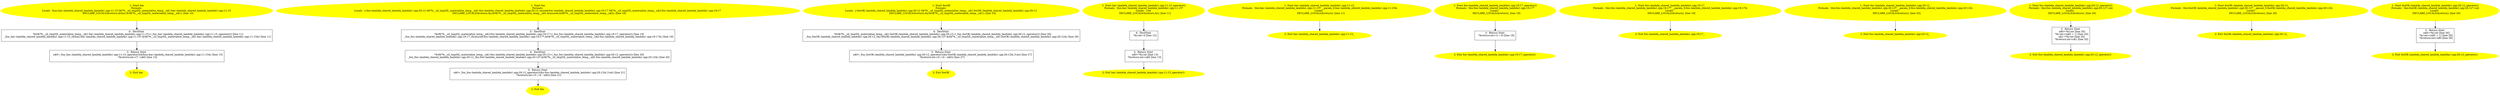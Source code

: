 /* @generated */
digraph iCFG {
"bar#_Z3barv.7d9c90fb4a18f941dfd92032592c170a_1" [label="1: Start bar\nFormals: \nLocals:  func:bar::lambda_shared_lambda_lambda1.cpp:11:15 0$?%__sil_tmpSIL_materialize_temp__n$1:bar::lambda_shared_lambda_lambda1.cpp:11:15 \n   DECLARE_LOCALS(&return,&func,&0$?%__sil_tmpSIL_materialize_temp__n$1); [line 10]\n " color=yellow style=filled]
	

	 "bar#_Z3barv.7d9c90fb4a18f941dfd92032592c170a_1" -> "bar#_Z3barv.7d9c90fb4a18f941dfd92032592c170a_4" ;
"bar#_Z3barv.7d9c90fb4a18f941dfd92032592c170a_2" [label="2: Exit bar \n  " color=yellow style=filled]
	

"bar#_Z3barv.7d9c90fb4a18f941dfd92032592c170a_3" [label="3:  Return Stmt \n   n$0=_fun_bar::lambda_shared_lambda_lambda1.cpp:11:15_operator()(&func:bar::lambda_shared_lambda_lambda1.cpp:11:15&) [line 15]\n  *&return:int=(7 / n$0) [line 15]\n " shape="box"]
	

	 "bar#_Z3barv.7d9c90fb4a18f941dfd92032592c170a_3" -> "bar#_Z3barv.7d9c90fb4a18f941dfd92032592c170a_2" ;
"bar#_Z3barv.7d9c90fb4a18f941dfd92032592c170a_4" [label="4:  DeclStmt \n   *&0$?%__sil_tmpSIL_materialize_temp__n$1:bar::lambda_shared_lambda_lambda1.cpp:11:15=(_fun_bar::lambda_shared_lambda_lambda1.cpp:11:15_operator()) [line 11]\n  _fun_bar::lambda_shared_lambda_lambda1.cpp:11:15_(&func:bar::lambda_shared_lambda_lambda1.cpp:11:15*,&0$?%__sil_tmpSIL_materialize_temp__n$1:bar::lambda_shared_lambda_lambda1.cpp:11:15&) [line 11]\n " shape="box"]
	

	 "bar#_Z3barv.7d9c90fb4a18f941dfd92032592c170a_4" -> "bar#_Z3barv.7d9c90fb4a18f941dfd92032592c170a_3" ;
"foo#_Z3foov.69dc85dbfdb3da90badccdb11670a4ca_1" [label="1: Start foo\nFormals: \nLocals:  y:foo::lambda_shared_lambda_lambda1.cpp:20:12 0$?%__sil_tmpSIL_materialize_temp__n$1:foo::lambda_shared_lambda_lambda1.cpp:20:12 unused:foo::lambda_shared_lambda_lambda1.cpp:19:17 0$?%__sil_tmpSIL_materialize_temp__n$2:foo::lambda_shared_lambda_lambda1.cpp:19:17 \n   DECLARE_LOCALS(&return,&y,&0$?%__sil_tmpSIL_materialize_temp__n$1,&unused,&0$?%__sil_tmpSIL_materialize_temp__n$2); [line 18]\n " color=yellow style=filled]
	

	 "foo#_Z3foov.69dc85dbfdb3da90badccdb11670a4ca_1" -> "foo#_Z3foov.69dc85dbfdb3da90badccdb11670a4ca_5" ;
"foo#_Z3foov.69dc85dbfdb3da90badccdb11670a4ca_2" [label="2: Exit foo \n  " color=yellow style=filled]
	

"foo#_Z3foov.69dc85dbfdb3da90badccdb11670a4ca_3" [label="3:  Return Stmt \n   n$0=_fun_foo::lambda_shared_lambda_lambda1.cpp:20:12_operator()(&y:foo::lambda_shared_lambda_lambda1.cpp:20:12&,3:int) [line 21]\n  *&return:int=(5 / (4 - n$0)) [line 21]\n " shape="box"]
	

	 "foo#_Z3foov.69dc85dbfdb3da90badccdb11670a4ca_3" -> "foo#_Z3foov.69dc85dbfdb3da90badccdb11670a4ca_2" ;
"foo#_Z3foov.69dc85dbfdb3da90badccdb11670a4ca_4" [label="4:  DeclStmt \n   *&0$?%__sil_tmpSIL_materialize_temp__n$1:foo::lambda_shared_lambda_lambda1.cpp:20:12=(_fun_foo::lambda_shared_lambda_lambda1.cpp:20:12_operator()) [line 20]\n  _fun_foo::lambda_shared_lambda_lambda1.cpp:20:12_(&y:foo::lambda_shared_lambda_lambda1.cpp:20:12*,&0$?%__sil_tmpSIL_materialize_temp__n$1:foo::lambda_shared_lambda_lambda1.cpp:20:12&) [line 20]\n " shape="box"]
	

	 "foo#_Z3foov.69dc85dbfdb3da90badccdb11670a4ca_4" -> "foo#_Z3foov.69dc85dbfdb3da90badccdb11670a4ca_3" ;
"foo#_Z3foov.69dc85dbfdb3da90badccdb11670a4ca_5" [label="5:  DeclStmt \n   *&0$?%__sil_tmpSIL_materialize_temp__n$2:foo::lambda_shared_lambda_lambda1.cpp:19:17=(_fun_foo::lambda_shared_lambda_lambda1.cpp:19:17_operator()) [line 19]\n  _fun_foo::lambda_shared_lambda_lambda1.cpp:19:17_(&unused:foo::lambda_shared_lambda_lambda1.cpp:19:17*,&0$?%__sil_tmpSIL_materialize_temp__n$2:foo::lambda_shared_lambda_lambda1.cpp:19:17&) [line 19]\n " shape="box"]
	

	 "foo#_Z3foov.69dc85dbfdb3da90badccdb11670a4ca_5" -> "foo#_Z3foov.69dc85dbfdb3da90badccdb11670a4ca_4" ;
"fooOK#_Z5fooOKv.17fb07f2bfe616303a58d2e25ed98781_1" [label="1: Start fooOK\nFormals: \nLocals:  y:fooOK::lambda_shared_lambda_lambda1.cpp:26:12 0$?%__sil_tmpSIL_materialize_temp__n$1:fooOK::lambda_shared_lambda_lambda1.cpp:26:12 \n   DECLARE_LOCALS(&return,&y,&0$?%__sil_tmpSIL_materialize_temp__n$1); [line 24]\n " color=yellow style=filled]
	

	 "fooOK#_Z5fooOKv.17fb07f2bfe616303a58d2e25ed98781_1" -> "fooOK#_Z5fooOKv.17fb07f2bfe616303a58d2e25ed98781_4" ;
"fooOK#_Z5fooOKv.17fb07f2bfe616303a58d2e25ed98781_2" [label="2: Exit fooOK \n  " color=yellow style=filled]
	

"fooOK#_Z5fooOKv.17fb07f2bfe616303a58d2e25ed98781_3" [label="3:  Return Stmt \n   n$0=_fun_fooOK::lambda_shared_lambda_lambda1.cpp:26:12_operator()(&y:fooOK::lambda_shared_lambda_lambda1.cpp:26:12&,3:int) [line 27]\n  *&return:int=(5 / (4 - n$0)) [line 27]\n " shape="box"]
	

	 "fooOK#_Z5fooOKv.17fb07f2bfe616303a58d2e25ed98781_3" -> "fooOK#_Z5fooOKv.17fb07f2bfe616303a58d2e25ed98781_2" ;
"fooOK#_Z5fooOKv.17fb07f2bfe616303a58d2e25ed98781_4" [label="4:  DeclStmt \n   *&0$?%__sil_tmpSIL_materialize_temp__n$1:fooOK::lambda_shared_lambda_lambda1.cpp:26:12=(_fun_fooOK::lambda_shared_lambda_lambda1.cpp:26:12_operator()) [line 26]\n  _fun_fooOK::lambda_shared_lambda_lambda1.cpp:26:12_(&y:fooOK::lambda_shared_lambda_lambda1.cpp:26:12*,&0$?%__sil_tmpSIL_materialize_temp__n$1:fooOK::lambda_shared_lambda_lambda1.cpp:26:12&) [line 26]\n " shape="box"]
	

	 "fooOK#_Z5fooOKv.17fb07f2bfe616303a58d2e25ed98781_4" -> "fooOK#_Z5fooOKv.17fb07f2bfe616303a58d2e25ed98781_3" ;
"operator()#lambda_shared_lambda_lambda1.cpp:11:15#bar#(_ZZ3barvENK3$_0clEv).6e24f7d75fa4d9b98ee11419b33635ae_1" [label="1: Start bar::lambda_shared_lambda_lambda1.cpp:11:15_operator()\nFormals:  this:bar::lambda_shared_lambda_lambda1.cpp:11:15*\nLocals:  i:int \n   DECLARE_LOCALS(&return,&i); [line 11]\n " color=yellow style=filled]
	

	 "operator()#lambda_shared_lambda_lambda1.cpp:11:15#bar#(_ZZ3barvENK3$_0clEv).6e24f7d75fa4d9b98ee11419b33635ae_1" -> "operator()#lambda_shared_lambda_lambda1.cpp:11:15#bar#(_ZZ3barvENK3$_0clEv).6e24f7d75fa4d9b98ee11419b33635ae_4" ;
"operator()#lambda_shared_lambda_lambda1.cpp:11:15#bar#(_ZZ3barvENK3$_0clEv).6e24f7d75fa4d9b98ee11419b33635ae_2" [label="2: Exit bar::lambda_shared_lambda_lambda1.cpp:11:15_operator() \n  " color=yellow style=filled]
	

"operator()#lambda_shared_lambda_lambda1.cpp:11:15#bar#(_ZZ3barvENK3$_0clEv).6e24f7d75fa4d9b98ee11419b33635ae_3" [label="3:  Return Stmt \n   n$0=*&i:int [line 13]\n  *&return:int=n$0 [line 13]\n " shape="box"]
	

	 "operator()#lambda_shared_lambda_lambda1.cpp:11:15#bar#(_ZZ3barvENK3$_0clEv).6e24f7d75fa4d9b98ee11419b33635ae_3" -> "operator()#lambda_shared_lambda_lambda1.cpp:11:15#bar#(_ZZ3barvENK3$_0clEv).6e24f7d75fa4d9b98ee11419b33635ae_2" ;
"operator()#lambda_shared_lambda_lambda1.cpp:11:15#bar#(_ZZ3barvENK3$_0clEv).6e24f7d75fa4d9b98ee11419b33635ae_4" [label="4:  DeclStmt \n   *&i:int=0 [line 12]\n " shape="box"]
	

	 "operator()#lambda_shared_lambda_lambda1.cpp:11:15#bar#(_ZZ3barvENK3$_0clEv).6e24f7d75fa4d9b98ee11419b33635ae_4" -> "operator()#lambda_shared_lambda_lambda1.cpp:11:15#bar#(_ZZ3barvENK3$_0clEv).6e24f7d75fa4d9b98ee11419b33635ae_3" ;
"#lambda_shared_lambda_lambda1.cpp:11:15#bar#{_ZZ3barvEN3$_0C1EOS_|constexpr}.c3f1c86fb664b55d07a53dff04016052_1" [label="1: Start bar::lambda_shared_lambda_lambda1.cpp:11:15_\nFormals:  this:bar::lambda_shared_lambda_lambda1.cpp:11:15* __param_0:bar::lambda_shared_lambda_lambda1.cpp:11:15&\nLocals:  \n   DECLARE_LOCALS(&return); [line 11]\n " color=yellow style=filled]
	

	 "#lambda_shared_lambda_lambda1.cpp:11:15#bar#{_ZZ3barvEN3$_0C1EOS_|constexpr}.c3f1c86fb664b55d07a53dff04016052_1" -> "#lambda_shared_lambda_lambda1.cpp:11:15#bar#{_ZZ3barvEN3$_0C1EOS_|constexpr}.c3f1c86fb664b55d07a53dff04016052_2" ;
"#lambda_shared_lambda_lambda1.cpp:11:15#bar#{_ZZ3barvEN3$_0C1EOS_|constexpr}.c3f1c86fb664b55d07a53dff04016052_2" [label="2: Exit bar::lambda_shared_lambda_lambda1.cpp:11:15_ \n  " color=yellow style=filled]
	

"operator()#lambda_shared_lambda_lambda1.cpp:19:17#foo#(_ZZ3foovENK3$_1clEv).95a3f07bafd8e3c4303c8a5c7c88c938_1" [label="1: Start foo::lambda_shared_lambda_lambda1.cpp:19:17_operator()\nFormals:  this:foo::lambda_shared_lambda_lambda1.cpp:19:17*\nLocals:  \n   DECLARE_LOCALS(&return); [line 19]\n " color=yellow style=filled]
	

	 "operator()#lambda_shared_lambda_lambda1.cpp:19:17#foo#(_ZZ3foovENK3$_1clEv).95a3f07bafd8e3c4303c8a5c7c88c938_1" -> "operator()#lambda_shared_lambda_lambda1.cpp:19:17#foo#(_ZZ3foovENK3$_1clEv).95a3f07bafd8e3c4303c8a5c7c88c938_3" ;
"operator()#lambda_shared_lambda_lambda1.cpp:19:17#foo#(_ZZ3foovENK3$_1clEv).95a3f07bafd8e3c4303c8a5c7c88c938_2" [label="2: Exit foo::lambda_shared_lambda_lambda1.cpp:19:17_operator() \n  " color=yellow style=filled]
	

"operator()#lambda_shared_lambda_lambda1.cpp:19:17#foo#(_ZZ3foovENK3$_1clEv).95a3f07bafd8e3c4303c8a5c7c88c938_3" [label="3:  Return Stmt \n   *&return:int=(1 / 0) [line 19]\n " shape="box"]
	

	 "operator()#lambda_shared_lambda_lambda1.cpp:19:17#foo#(_ZZ3foovENK3$_1clEv).95a3f07bafd8e3c4303c8a5c7c88c938_3" -> "operator()#lambda_shared_lambda_lambda1.cpp:19:17#foo#(_ZZ3foovENK3$_1clEv).95a3f07bafd8e3c4303c8a5c7c88c938_2" ;
"#lambda_shared_lambda_lambda1.cpp:19:17#foo#{_ZZ3foovEN3$_1C1EOS_|constexpr}.f09bcd9650795baefac6c5a2e3ddd34f_1" [label="1: Start foo::lambda_shared_lambda_lambda1.cpp:19:17_\nFormals:  this:foo::lambda_shared_lambda_lambda1.cpp:19:17* __param_0:foo::lambda_shared_lambda_lambda1.cpp:19:17&\nLocals:  \n   DECLARE_LOCALS(&return); [line 19]\n " color=yellow style=filled]
	

	 "#lambda_shared_lambda_lambda1.cpp:19:17#foo#{_ZZ3foovEN3$_1C1EOS_|constexpr}.f09bcd9650795baefac6c5a2e3ddd34f_1" -> "#lambda_shared_lambda_lambda1.cpp:19:17#foo#{_ZZ3foovEN3$_1C1EOS_|constexpr}.f09bcd9650795baefac6c5a2e3ddd34f_2" ;
"#lambda_shared_lambda_lambda1.cpp:19:17#foo#{_ZZ3foovEN3$_1C1EOS_|constexpr}.f09bcd9650795baefac6c5a2e3ddd34f_2" [label="2: Exit foo::lambda_shared_lambda_lambda1.cpp:19:17_ \n  " color=yellow style=filled]
	

"#lambda_shared_lambda_lambda1.cpp:20:12#foo#{_ZZ3foovEN3$_2C1EOS_|constexpr}.99a0835482a5872c1a4c121dc7e1dc1a_1" [label="1: Start foo::lambda_shared_lambda_lambda1.cpp:20:12_\nFormals:  this:foo::lambda_shared_lambda_lambda1.cpp:20:12* __param_0:foo::lambda_shared_lambda_lambda1.cpp:20:12&\nLocals:  \n   DECLARE_LOCALS(&return); [line 20]\n " color=yellow style=filled]
	

	 "#lambda_shared_lambda_lambda1.cpp:20:12#foo#{_ZZ3foovEN3$_2C1EOS_|constexpr}.99a0835482a5872c1a4c121dc7e1dc1a_1" -> "#lambda_shared_lambda_lambda1.cpp:20:12#foo#{_ZZ3foovEN3$_2C1EOS_|constexpr}.99a0835482a5872c1a4c121dc7e1dc1a_2" ;
"#lambda_shared_lambda_lambda1.cpp:20:12#foo#{_ZZ3foovEN3$_2C1EOS_|constexpr}.99a0835482a5872c1a4c121dc7e1dc1a_2" [label="2: Exit foo::lambda_shared_lambda_lambda1.cpp:20:12_ \n  " color=yellow style=filled]
	

"operator()#lambda_shared_lambda_lambda1.cpp:20:12#foo#(_ZZ3foovENK3$_2clEi).9ba50bae103958f7ce689f0dfd632ca9_1" [label="1: Start foo::lambda_shared_lambda_lambda1.cpp:20:12_operator()\nFormals:  this:foo::lambda_shared_lambda_lambda1.cpp:20:12* i:int\nLocals:  \n   DECLARE_LOCALS(&return); [line 20]\n " color=yellow style=filled]
	

	 "operator()#lambda_shared_lambda_lambda1.cpp:20:12#foo#(_ZZ3foovENK3$_2clEi).9ba50bae103958f7ce689f0dfd632ca9_1" -> "operator()#lambda_shared_lambda_lambda1.cpp:20:12#foo#(_ZZ3foovENK3$_2clEi).9ba50bae103958f7ce689f0dfd632ca9_3" ;
"operator()#lambda_shared_lambda_lambda1.cpp:20:12#foo#(_ZZ3foovENK3$_2clEi).9ba50bae103958f7ce689f0dfd632ca9_2" [label="2: Exit foo::lambda_shared_lambda_lambda1.cpp:20:12_operator() \n  " color=yellow style=filled]
	

"operator()#lambda_shared_lambda_lambda1.cpp:20:12#foo#(_ZZ3foovENK3$_2clEi).9ba50bae103958f7ce689f0dfd632ca9_3" [label="3:  Return Stmt \n   n$0=*&i:int [line 20]\n  *&i:int=(n$0 + 1) [line 20]\n  n$1=*&i:int [line 20]\n  *&return:int=n$1 [line 20]\n " shape="box"]
	

	 "operator()#lambda_shared_lambda_lambda1.cpp:20:12#foo#(_ZZ3foovENK3$_2clEi).9ba50bae103958f7ce689f0dfd632ca9_3" -> "operator()#lambda_shared_lambda_lambda1.cpp:20:12#foo#(_ZZ3foovENK3$_2clEi).9ba50bae103958f7ce689f0dfd632ca9_2" ;
"#lambda_shared_lambda_lambda1.cpp:26:12#fooOK#{_ZZ5fooOKvEN3$_3C1EOS_|constexpr}.467aaa09f83ba493edd88e7f76fe925f_1" [label="1: Start fooOK::lambda_shared_lambda_lambda1.cpp:26:12_\nFormals:  this:fooOK::lambda_shared_lambda_lambda1.cpp:26:12* __param_0:fooOK::lambda_shared_lambda_lambda1.cpp:26:12&\nLocals:  \n   DECLARE_LOCALS(&return); [line 26]\n " color=yellow style=filled]
	

	 "#lambda_shared_lambda_lambda1.cpp:26:12#fooOK#{_ZZ5fooOKvEN3$_3C1EOS_|constexpr}.467aaa09f83ba493edd88e7f76fe925f_1" -> "#lambda_shared_lambda_lambda1.cpp:26:12#fooOK#{_ZZ5fooOKvEN3$_3C1EOS_|constexpr}.467aaa09f83ba493edd88e7f76fe925f_2" ;
"#lambda_shared_lambda_lambda1.cpp:26:12#fooOK#{_ZZ5fooOKvEN3$_3C1EOS_|constexpr}.467aaa09f83ba493edd88e7f76fe925f_2" [label="2: Exit fooOK::lambda_shared_lambda_lambda1.cpp:26:12_ \n  " color=yellow style=filled]
	

"operator()#lambda_shared_lambda_lambda1.cpp:26:12#fooOK#(_ZZ5fooOKvENK3$_3clEi).3d555a16319a7bb49d565b6ed9aa8c7f_1" [label="1: Start fooOK::lambda_shared_lambda_lambda1.cpp:26:12_operator()\nFormals:  this:fooOK::lambda_shared_lambda_lambda1.cpp:26:12* i:int\nLocals:  \n   DECLARE_LOCALS(&return); [line 26]\n " color=yellow style=filled]
	

	 "operator()#lambda_shared_lambda_lambda1.cpp:26:12#fooOK#(_ZZ5fooOKvENK3$_3clEi).3d555a16319a7bb49d565b6ed9aa8c7f_1" -> "operator()#lambda_shared_lambda_lambda1.cpp:26:12#fooOK#(_ZZ5fooOKvENK3$_3clEi).3d555a16319a7bb49d565b6ed9aa8c7f_3" ;
"operator()#lambda_shared_lambda_lambda1.cpp:26:12#fooOK#(_ZZ5fooOKvENK3$_3clEi).3d555a16319a7bb49d565b6ed9aa8c7f_2" [label="2: Exit fooOK::lambda_shared_lambda_lambda1.cpp:26:12_operator() \n  " color=yellow style=filled]
	

"operator()#lambda_shared_lambda_lambda1.cpp:26:12#fooOK#(_ZZ5fooOKvENK3$_3clEi).3d555a16319a7bb49d565b6ed9aa8c7f_3" [label="3:  Return Stmt \n   n$0=*&i:int [line 26]\n  *&i:int=(n$0 + 1) [line 26]\n  *&return:int=n$0 [line 26]\n " shape="box"]
	

	 "operator()#lambda_shared_lambda_lambda1.cpp:26:12#fooOK#(_ZZ5fooOKvENK3$_3clEi).3d555a16319a7bb49d565b6ed9aa8c7f_3" -> "operator()#lambda_shared_lambda_lambda1.cpp:26:12#fooOK#(_ZZ5fooOKvENK3$_3clEi).3d555a16319a7bb49d565b6ed9aa8c7f_2" ;
}

